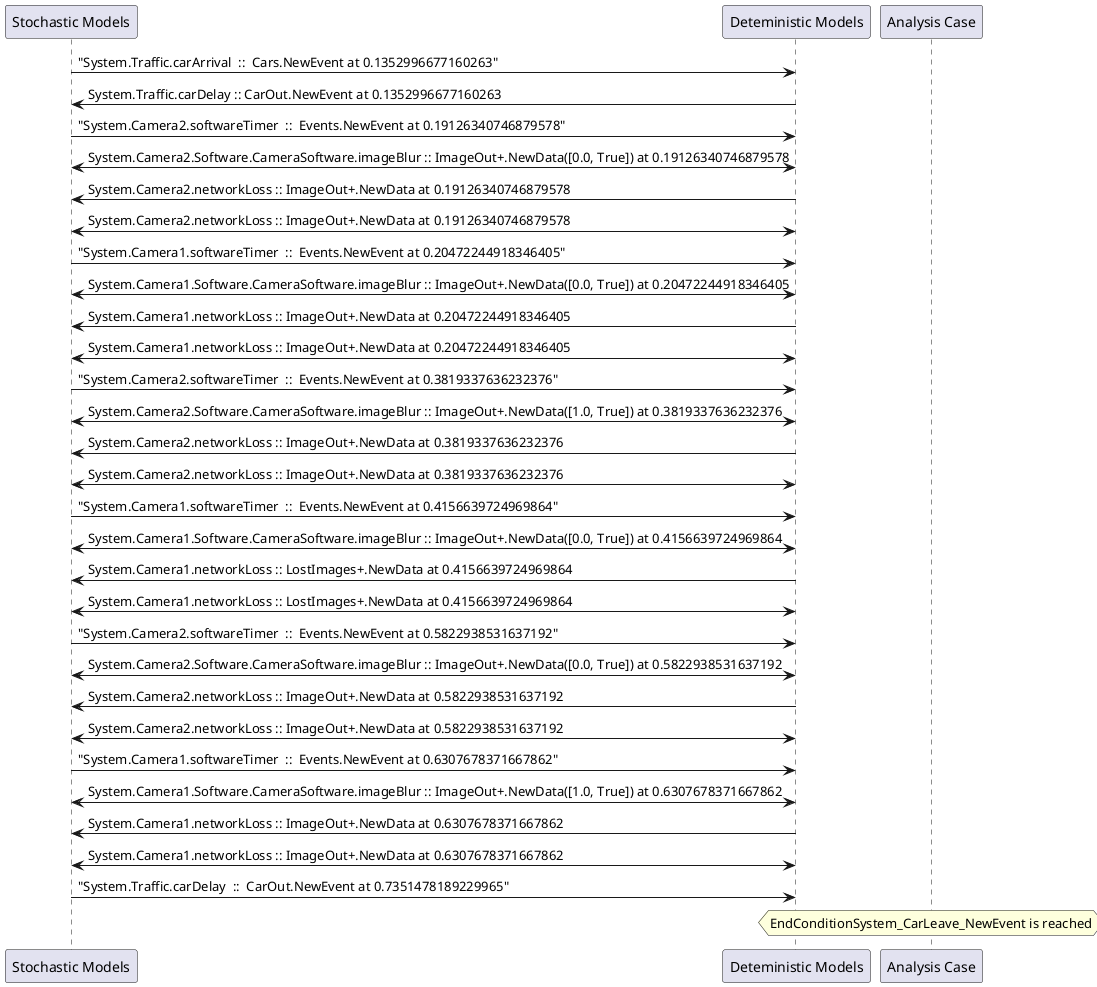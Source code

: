 
	@startuml
	participant "Stochastic Models" as stochmodel
	participant "Deteministic Models" as detmodel
	participant "Analysis Case" as analysis
	{18396_stop} stochmodel -> detmodel : "System.Traffic.carArrival  ::  Cars.NewEvent at 0.1352996677160263"
{18404_start} detmodel -> stochmodel : System.Traffic.carDelay :: CarOut.NewEvent at 0.1352996677160263
{18381_stop} stochmodel -> detmodel : "System.Camera2.softwareTimer  ::  Events.NewEvent at 0.19126340746879578"
detmodel <-> stochmodel : System.Camera2.Software.CameraSoftware.imageBlur :: ImageOut+.NewData([0.0, True]) at 0.19126340746879578
detmodel -> stochmodel : System.Camera2.networkLoss :: ImageOut+.NewData at 0.19126340746879578
detmodel <-> stochmodel : System.Camera2.networkLoss :: ImageOut+.NewData at 0.19126340746879578
{18366_stop} stochmodel -> detmodel : "System.Camera1.softwareTimer  ::  Events.NewEvent at 0.20472244918346405"
detmodel <-> stochmodel : System.Camera1.Software.CameraSoftware.imageBlur :: ImageOut+.NewData([0.0, True]) at 0.20472244918346405
detmodel -> stochmodel : System.Camera1.networkLoss :: ImageOut+.NewData at 0.20472244918346405
detmodel <-> stochmodel : System.Camera1.networkLoss :: ImageOut+.NewData at 0.20472244918346405
{18382_stop} stochmodel -> detmodel : "System.Camera2.softwareTimer  ::  Events.NewEvent at 0.3819337636232376"
detmodel <-> stochmodel : System.Camera2.Software.CameraSoftware.imageBlur :: ImageOut+.NewData([1.0, True]) at 0.3819337636232376
detmodel -> stochmodel : System.Camera2.networkLoss :: ImageOut+.NewData at 0.3819337636232376
detmodel <-> stochmodel : System.Camera2.networkLoss :: ImageOut+.NewData at 0.3819337636232376
{18367_stop} stochmodel -> detmodel : "System.Camera1.softwareTimer  ::  Events.NewEvent at 0.4156639724969864"
detmodel <-> stochmodel : System.Camera1.Software.CameraSoftware.imageBlur :: ImageOut+.NewData([0.0, True]) at 0.4156639724969864
detmodel -> stochmodel : System.Camera1.networkLoss :: LostImages+.NewData at 0.4156639724969864
detmodel <-> stochmodel : System.Camera1.networkLoss :: LostImages+.NewData at 0.4156639724969864
{18383_stop} stochmodel -> detmodel : "System.Camera2.softwareTimer  ::  Events.NewEvent at 0.5822938531637192"
detmodel <-> stochmodel : System.Camera2.Software.CameraSoftware.imageBlur :: ImageOut+.NewData([0.0, True]) at 0.5822938531637192
detmodel -> stochmodel : System.Camera2.networkLoss :: ImageOut+.NewData at 0.5822938531637192
detmodel <-> stochmodel : System.Camera2.networkLoss :: ImageOut+.NewData at 0.5822938531637192
{18368_stop} stochmodel -> detmodel : "System.Camera1.softwareTimer  ::  Events.NewEvent at 0.6307678371667862"
detmodel <-> stochmodel : System.Camera1.Software.CameraSoftware.imageBlur :: ImageOut+.NewData([1.0, True]) at 0.6307678371667862
detmodel -> stochmodel : System.Camera1.networkLoss :: ImageOut+.NewData at 0.6307678371667862
detmodel <-> stochmodel : System.Camera1.networkLoss :: ImageOut+.NewData at 0.6307678371667862
{18404_stop} stochmodel -> detmodel : "System.Traffic.carDelay  ::  CarOut.NewEvent at 0.7351478189229965"
{18404_start} <-> {18404_stop} : delay
hnote over analysis 
EndConditionSystem_CarLeave_NewEvent is reached
endnote
@enduml